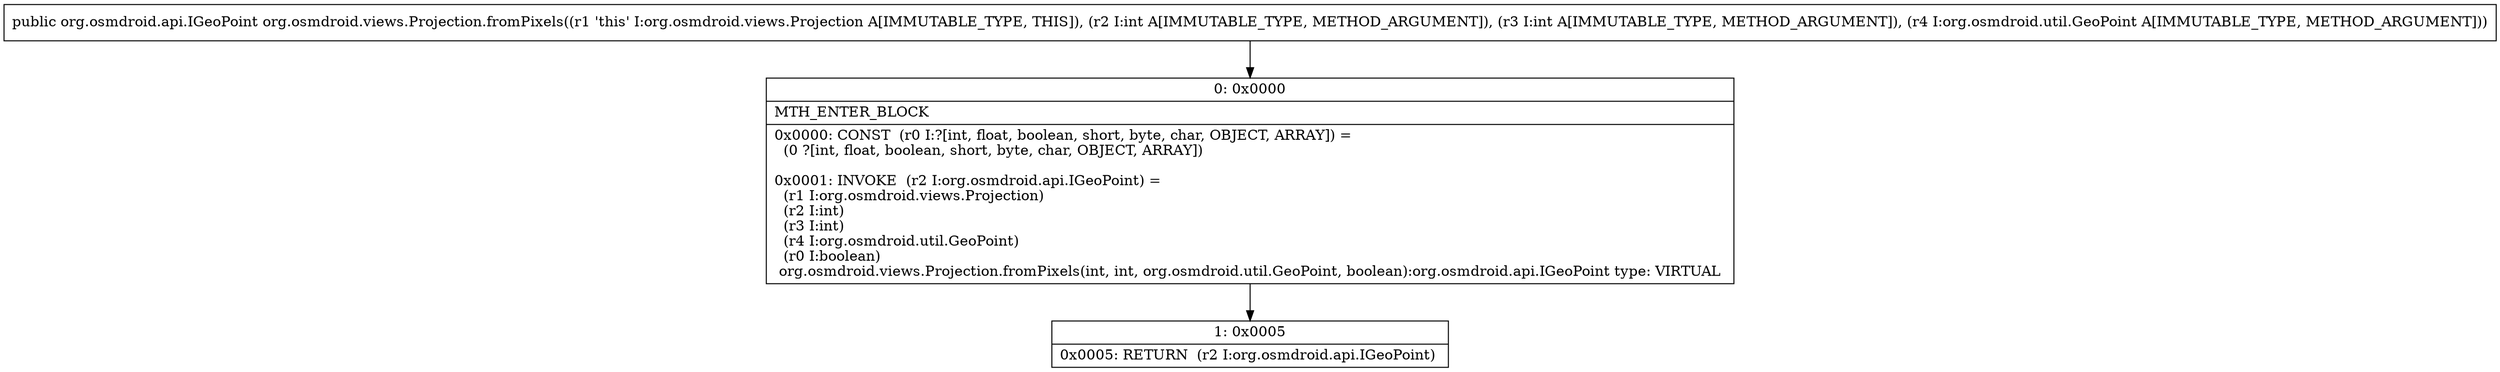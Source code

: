 digraph "CFG fororg.osmdroid.views.Projection.fromPixels(IILorg\/osmdroid\/util\/GeoPoint;)Lorg\/osmdroid\/api\/IGeoPoint;" {
Node_0 [shape=record,label="{0\:\ 0x0000|MTH_ENTER_BLOCK\l|0x0000: CONST  (r0 I:?[int, float, boolean, short, byte, char, OBJECT, ARRAY]) = \l  (0 ?[int, float, boolean, short, byte, char, OBJECT, ARRAY])\l \l0x0001: INVOKE  (r2 I:org.osmdroid.api.IGeoPoint) = \l  (r1 I:org.osmdroid.views.Projection)\l  (r2 I:int)\l  (r3 I:int)\l  (r4 I:org.osmdroid.util.GeoPoint)\l  (r0 I:boolean)\l org.osmdroid.views.Projection.fromPixels(int, int, org.osmdroid.util.GeoPoint, boolean):org.osmdroid.api.IGeoPoint type: VIRTUAL \l}"];
Node_1 [shape=record,label="{1\:\ 0x0005|0x0005: RETURN  (r2 I:org.osmdroid.api.IGeoPoint) \l}"];
MethodNode[shape=record,label="{public org.osmdroid.api.IGeoPoint org.osmdroid.views.Projection.fromPixels((r1 'this' I:org.osmdroid.views.Projection A[IMMUTABLE_TYPE, THIS]), (r2 I:int A[IMMUTABLE_TYPE, METHOD_ARGUMENT]), (r3 I:int A[IMMUTABLE_TYPE, METHOD_ARGUMENT]), (r4 I:org.osmdroid.util.GeoPoint A[IMMUTABLE_TYPE, METHOD_ARGUMENT])) }"];
MethodNode -> Node_0;
Node_0 -> Node_1;
}

